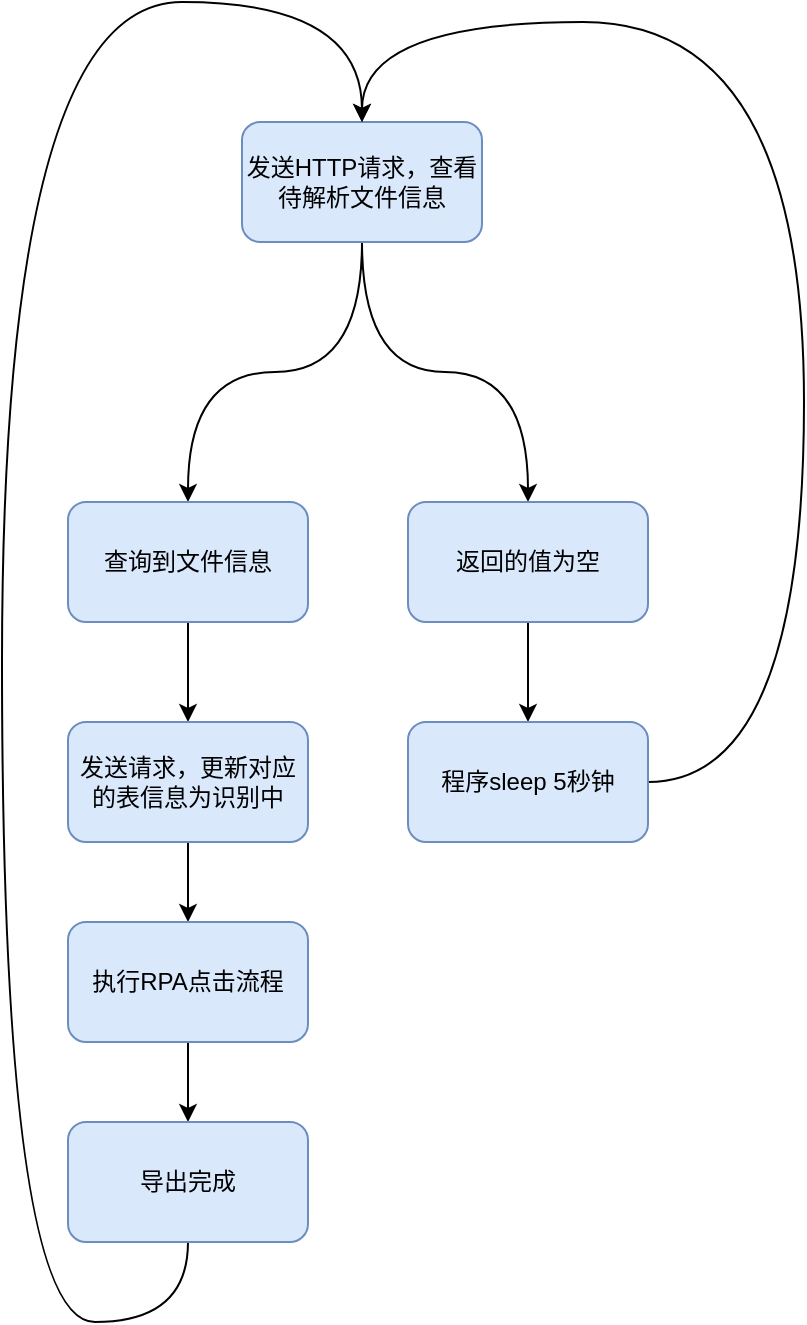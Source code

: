 <mxfile version="22.0.8" type="github">
  <diagram name="第 1 页" id="Vn1sbeBvFft51jgw0HDi">
    <mxGraphModel dx="1120" dy="793" grid="1" gridSize="10" guides="1" tooltips="1" connect="1" arrows="1" fold="1" page="1" pageScale="1" pageWidth="1169" pageHeight="827" math="0" shadow="0">
      <root>
        <mxCell id="0" />
        <mxCell id="1" parent="0" />
        <mxCell id="QmaXBhxwRHXAnOEuA9TT-6" style="edgeStyle=orthogonalEdgeStyle;orthogonalLoop=1;jettySize=auto;html=1;curved=1;" edge="1" parent="1" source="QmaXBhxwRHXAnOEuA9TT-4" target="QmaXBhxwRHXAnOEuA9TT-8">
          <mxGeometry relative="1" as="geometry">
            <mxPoint x="450" y="350" as="targetPoint" />
          </mxGeometry>
        </mxCell>
        <mxCell id="QmaXBhxwRHXAnOEuA9TT-10" style="edgeStyle=orthogonalEdgeStyle;orthogonalLoop=1;jettySize=auto;html=1;entryX=0.5;entryY=0;entryDx=0;entryDy=0;curved=1;" edge="1" parent="1" source="QmaXBhxwRHXAnOEuA9TT-4" target="QmaXBhxwRHXAnOEuA9TT-9">
          <mxGeometry relative="1" as="geometry" />
        </mxCell>
        <mxCell id="QmaXBhxwRHXAnOEuA9TT-4" value="发送HTTP请求，查看待解析文件信息" style="rounded=1;whiteSpace=wrap;html=1;fillColor=#dae8fc;strokeColor=#6c8ebf;" vertex="1" parent="1">
          <mxGeometry x="440" y="170" width="120" height="60" as="geometry" />
        </mxCell>
        <mxCell id="QmaXBhxwRHXAnOEuA9TT-14" style="edgeStyle=orthogonalEdgeStyle;rounded=0;orthogonalLoop=1;jettySize=auto;html=1;entryX=0.5;entryY=0;entryDx=0;entryDy=0;" edge="1" parent="1" source="QmaXBhxwRHXAnOEuA9TT-8" target="QmaXBhxwRHXAnOEuA9TT-15">
          <mxGeometry relative="1" as="geometry">
            <mxPoint x="413" y="480" as="targetPoint" />
          </mxGeometry>
        </mxCell>
        <mxCell id="QmaXBhxwRHXAnOEuA9TT-8" value="查询到文件信息" style="rounded=1;whiteSpace=wrap;html=1;fillColor=#dae8fc;strokeColor=#6c8ebf;" vertex="1" parent="1">
          <mxGeometry x="353" y="360" width="120" height="60" as="geometry" />
        </mxCell>
        <mxCell id="QmaXBhxwRHXAnOEuA9TT-11" style="edgeStyle=orthogonalEdgeStyle;orthogonalLoop=1;jettySize=auto;html=1;entryX=0.5;entryY=0;entryDx=0;entryDy=0;curved=1;" edge="1" parent="1" source="QmaXBhxwRHXAnOEuA9TT-9" target="QmaXBhxwRHXAnOEuA9TT-12">
          <mxGeometry relative="1" as="geometry">
            <mxPoint x="583" y="480" as="targetPoint" />
          </mxGeometry>
        </mxCell>
        <mxCell id="QmaXBhxwRHXAnOEuA9TT-9" value="返回的值为空" style="rounded=1;whiteSpace=wrap;html=1;fillColor=#dae8fc;strokeColor=#6c8ebf;" vertex="1" parent="1">
          <mxGeometry x="523" y="360" width="120" height="60" as="geometry" />
        </mxCell>
        <mxCell id="QmaXBhxwRHXAnOEuA9TT-13" style="edgeStyle=orthogonalEdgeStyle;orthogonalLoop=1;jettySize=auto;html=1;entryX=0.5;entryY=0;entryDx=0;entryDy=0;curved=1;" edge="1" parent="1" source="QmaXBhxwRHXAnOEuA9TT-12" target="QmaXBhxwRHXAnOEuA9TT-4">
          <mxGeometry relative="1" as="geometry">
            <mxPoint x="500" y="120" as="targetPoint" />
            <Array as="points">
              <mxPoint x="721" y="500" />
              <mxPoint x="721" y="120" />
              <mxPoint x="500" y="120" />
            </Array>
          </mxGeometry>
        </mxCell>
        <mxCell id="QmaXBhxwRHXAnOEuA9TT-12" value="程序sleep 5秒钟" style="rounded=1;whiteSpace=wrap;html=1;fillColor=#dae8fc;strokeColor=#6c8ebf;" vertex="1" parent="1">
          <mxGeometry x="523" y="470" width="120" height="60" as="geometry" />
        </mxCell>
        <mxCell id="QmaXBhxwRHXAnOEuA9TT-17" style="edgeStyle=orthogonalEdgeStyle;rounded=0;orthogonalLoop=1;jettySize=auto;html=1;entryX=0.5;entryY=0;entryDx=0;entryDy=0;" edge="1" parent="1" source="QmaXBhxwRHXAnOEuA9TT-15" target="QmaXBhxwRHXAnOEuA9TT-16">
          <mxGeometry relative="1" as="geometry" />
        </mxCell>
        <mxCell id="QmaXBhxwRHXAnOEuA9TT-15" value="发送请求，更新对应的表信息为识别中" style="rounded=1;whiteSpace=wrap;html=1;fillColor=#dae8fc;strokeColor=#6c8ebf;" vertex="1" parent="1">
          <mxGeometry x="353" y="470" width="120" height="60" as="geometry" />
        </mxCell>
        <mxCell id="QmaXBhxwRHXAnOEuA9TT-18" style="edgeStyle=orthogonalEdgeStyle;rounded=0;orthogonalLoop=1;jettySize=auto;html=1;entryX=0.5;entryY=0;entryDx=0;entryDy=0;" edge="1" parent="1" source="QmaXBhxwRHXAnOEuA9TT-16" target="QmaXBhxwRHXAnOEuA9TT-19">
          <mxGeometry relative="1" as="geometry">
            <mxPoint x="413" y="680" as="targetPoint" />
          </mxGeometry>
        </mxCell>
        <mxCell id="QmaXBhxwRHXAnOEuA9TT-16" value="执行RPA点击流程" style="rounded=1;whiteSpace=wrap;html=1;fillColor=#dae8fc;strokeColor=#6c8ebf;" vertex="1" parent="1">
          <mxGeometry x="353" y="570" width="120" height="60" as="geometry" />
        </mxCell>
        <mxCell id="QmaXBhxwRHXAnOEuA9TT-20" style="edgeStyle=orthogonalEdgeStyle;orthogonalLoop=1;jettySize=auto;html=1;entryX=0.5;entryY=0;entryDx=0;entryDy=0;curved=1;" edge="1" parent="1" source="QmaXBhxwRHXAnOEuA9TT-19" target="QmaXBhxwRHXAnOEuA9TT-4">
          <mxGeometry relative="1" as="geometry">
            <mxPoint x="500" y="110" as="targetPoint" />
            <Array as="points">
              <mxPoint x="413" y="770" />
              <mxPoint x="320" y="770" />
              <mxPoint x="320" y="110" />
              <mxPoint x="500" y="110" />
            </Array>
          </mxGeometry>
        </mxCell>
        <mxCell id="QmaXBhxwRHXAnOEuA9TT-19" value="导出完成" style="rounded=1;whiteSpace=wrap;html=1;fillColor=#dae8fc;strokeColor=#6c8ebf;" vertex="1" parent="1">
          <mxGeometry x="353" y="670" width="120" height="60" as="geometry" />
        </mxCell>
      </root>
    </mxGraphModel>
  </diagram>
</mxfile>
